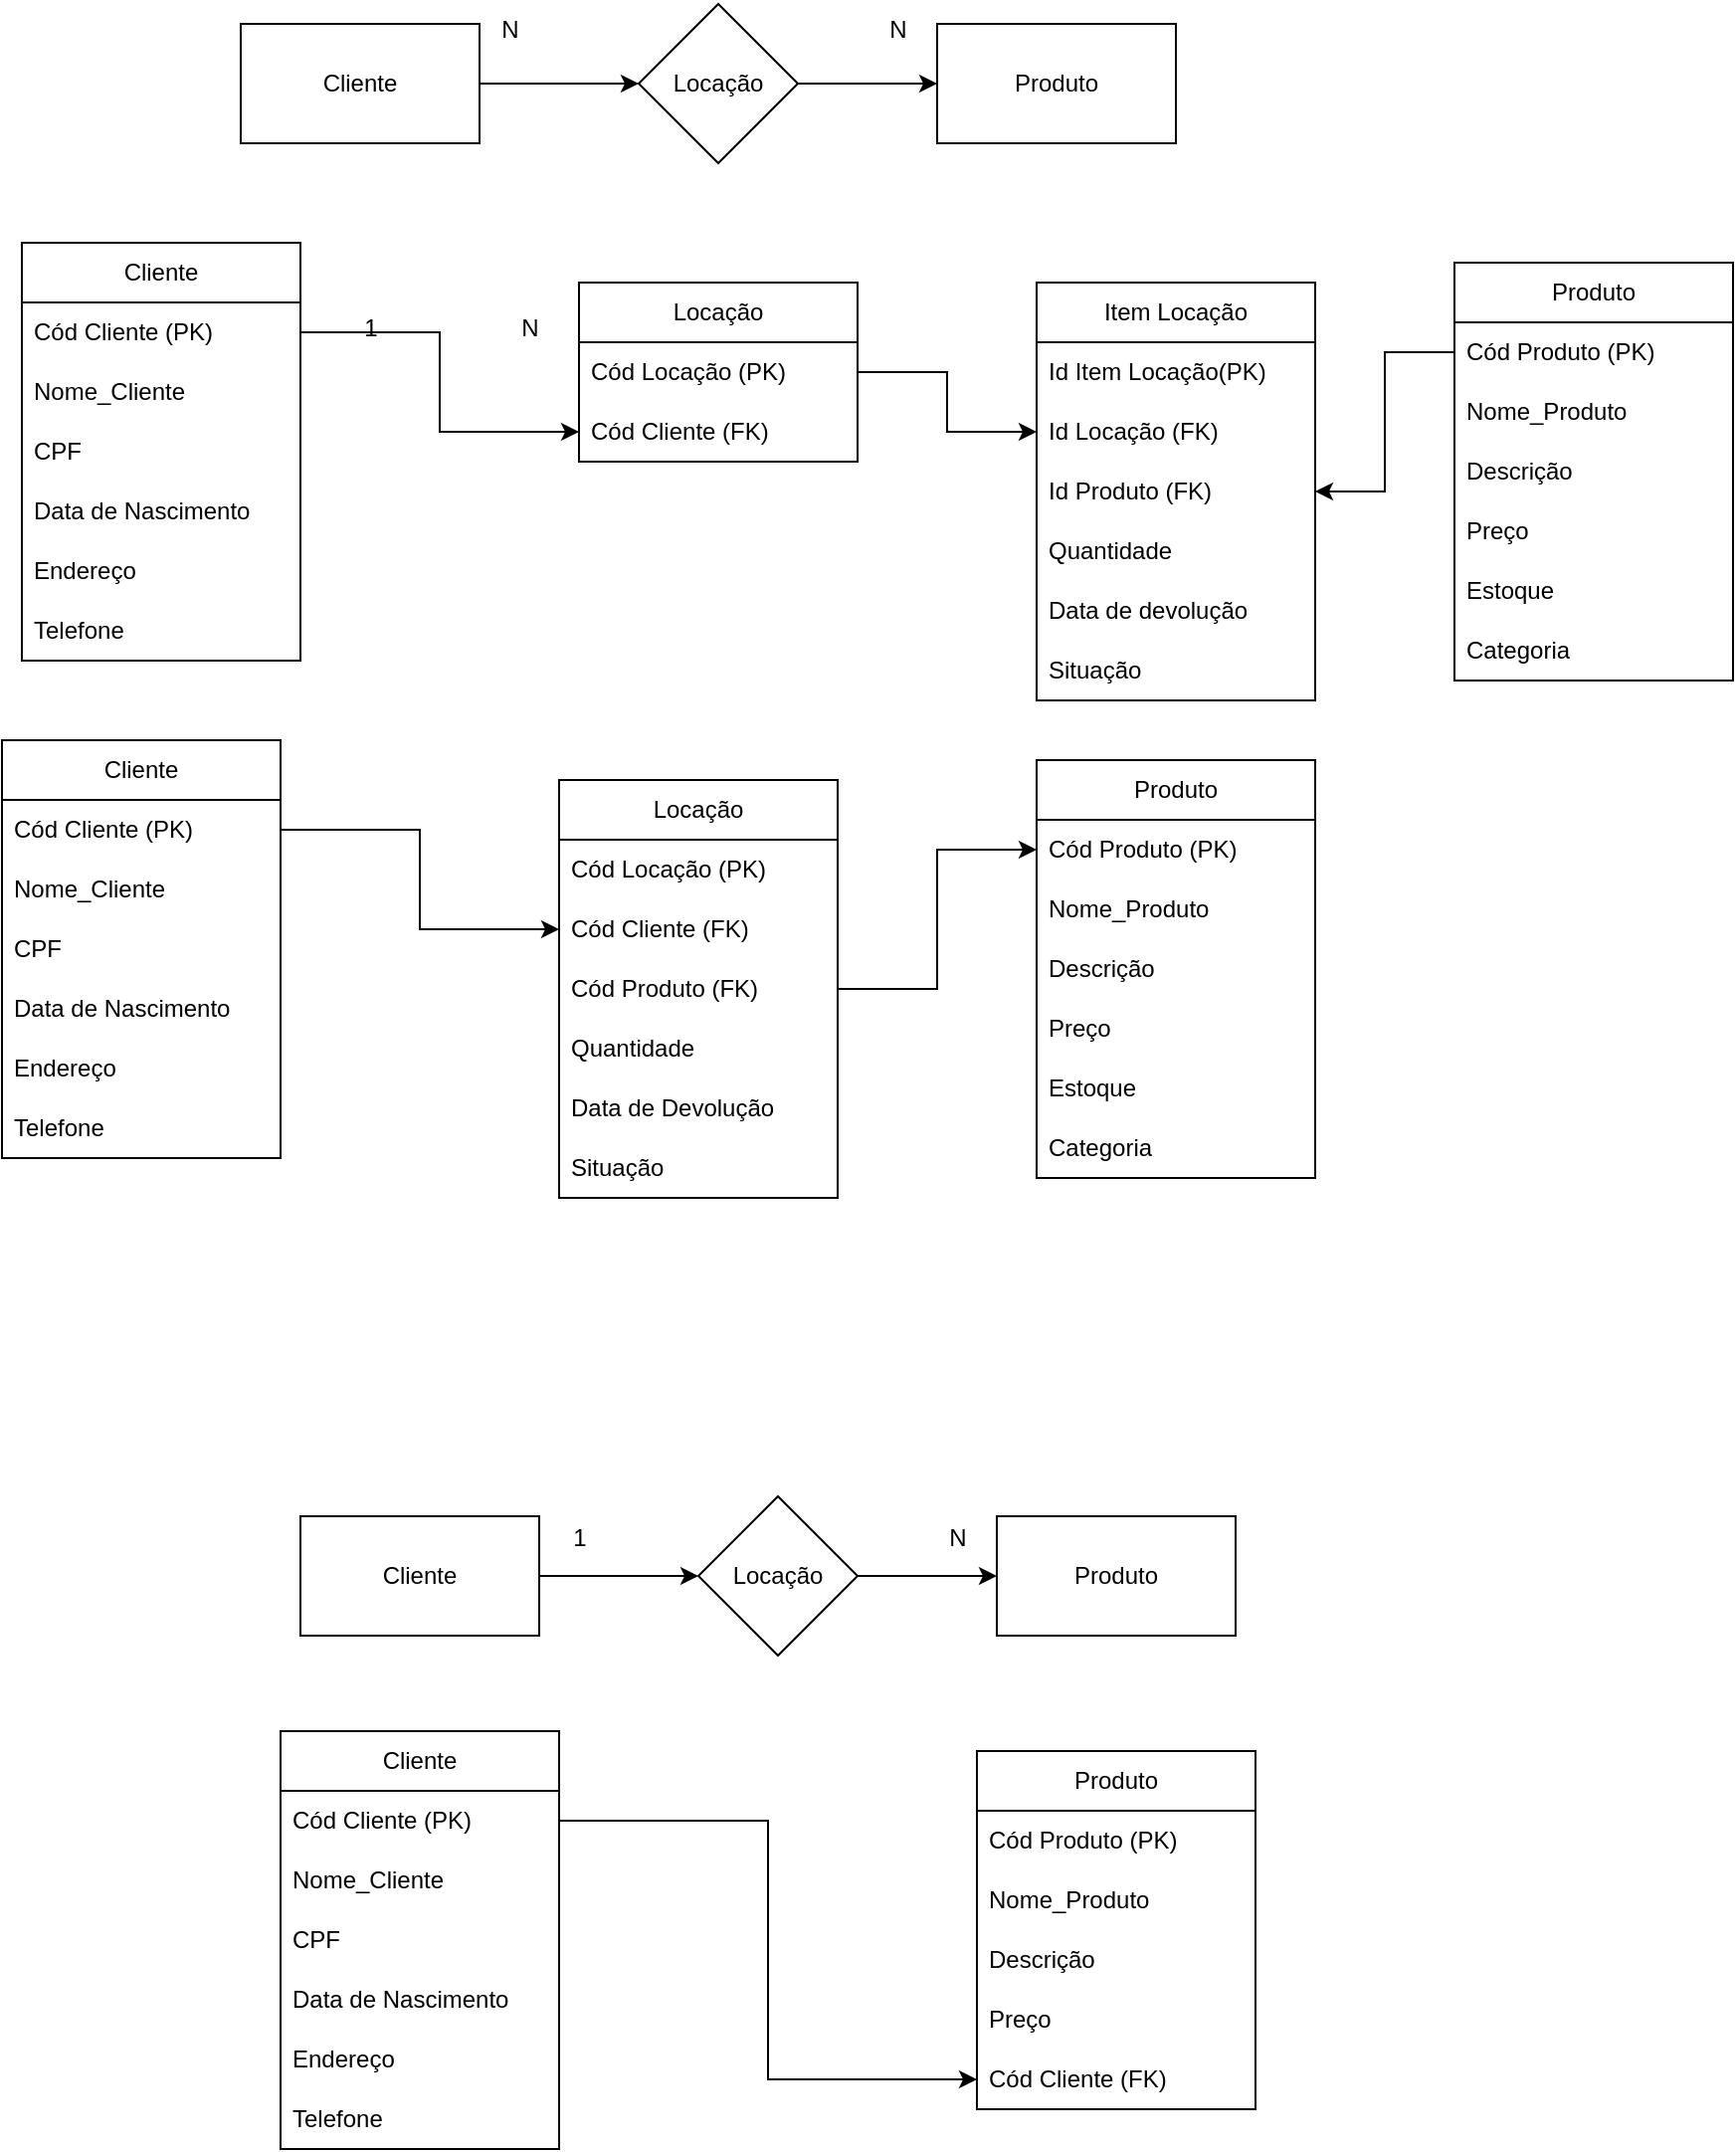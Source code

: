<mxfile version="24.7.2" type="device">
  <diagram name="Página-1" id="bNV1OlTZJNM577GgWJLT">
    <mxGraphModel dx="793" dy="469" grid="1" gridSize="10" guides="1" tooltips="1" connect="1" arrows="1" fold="1" page="1" pageScale="1" pageWidth="827" pageHeight="1169" math="0" shadow="0">
      <root>
        <mxCell id="0" />
        <mxCell id="1" parent="0" />
        <mxCell id="NareZl5ZEbqhRlV7sCr8-4" style="edgeStyle=orthogonalEdgeStyle;rounded=0;orthogonalLoop=1;jettySize=auto;html=1;exitX=1;exitY=0.5;exitDx=0;exitDy=0;entryX=0;entryY=0.5;entryDx=0;entryDy=0;" edge="1" parent="1" source="NareZl5ZEbqhRlV7sCr8-1" target="NareZl5ZEbqhRlV7sCr8-3">
          <mxGeometry relative="1" as="geometry" />
        </mxCell>
        <mxCell id="NareZl5ZEbqhRlV7sCr8-1" value="Cliente" style="rounded=0;whiteSpace=wrap;html=1;" vertex="1" parent="1">
          <mxGeometry x="210" y="150" width="120" height="60" as="geometry" />
        </mxCell>
        <mxCell id="NareZl5ZEbqhRlV7sCr8-2" value="Produto" style="rounded=0;whiteSpace=wrap;html=1;" vertex="1" parent="1">
          <mxGeometry x="560" y="150" width="120" height="60" as="geometry" />
        </mxCell>
        <mxCell id="NareZl5ZEbqhRlV7sCr8-5" style="edgeStyle=orthogonalEdgeStyle;rounded=0;orthogonalLoop=1;jettySize=auto;html=1;exitX=1;exitY=0.5;exitDx=0;exitDy=0;entryX=0;entryY=0.5;entryDx=0;entryDy=0;" edge="1" parent="1" source="NareZl5ZEbqhRlV7sCr8-3" target="NareZl5ZEbqhRlV7sCr8-2">
          <mxGeometry relative="1" as="geometry" />
        </mxCell>
        <mxCell id="NareZl5ZEbqhRlV7sCr8-3" value="Locação" style="rhombus;whiteSpace=wrap;html=1;" vertex="1" parent="1">
          <mxGeometry x="410" y="140" width="80" height="80" as="geometry" />
        </mxCell>
        <mxCell id="NareZl5ZEbqhRlV7sCr8-6" value="N" style="text;html=1;align=center;verticalAlign=middle;resizable=0;points=[];autosize=1;strokeColor=none;fillColor=none;" vertex="1" parent="1">
          <mxGeometry x="525" y="138" width="30" height="30" as="geometry" />
        </mxCell>
        <mxCell id="NareZl5ZEbqhRlV7sCr8-7" value="N" style="text;html=1;align=center;verticalAlign=middle;resizable=0;points=[];autosize=1;strokeColor=none;fillColor=none;" vertex="1" parent="1">
          <mxGeometry x="330" y="138" width="30" height="30" as="geometry" />
        </mxCell>
        <mxCell id="NareZl5ZEbqhRlV7sCr8-8" style="edgeStyle=orthogonalEdgeStyle;rounded=0;orthogonalLoop=1;jettySize=auto;html=1;exitX=1;exitY=0.5;exitDx=0;exitDy=0;entryX=0;entryY=0.5;entryDx=0;entryDy=0;" edge="1" parent="1" source="NareZl5ZEbqhRlV7sCr8-9" target="NareZl5ZEbqhRlV7sCr8-12">
          <mxGeometry relative="1" as="geometry" />
        </mxCell>
        <mxCell id="NareZl5ZEbqhRlV7sCr8-9" value="Cliente" style="rounded=0;whiteSpace=wrap;html=1;" vertex="1" parent="1">
          <mxGeometry x="240" y="900" width="120" height="60" as="geometry" />
        </mxCell>
        <mxCell id="NareZl5ZEbqhRlV7sCr8-10" value="Produto" style="rounded=0;whiteSpace=wrap;html=1;" vertex="1" parent="1">
          <mxGeometry x="590" y="900" width="120" height="60" as="geometry" />
        </mxCell>
        <mxCell id="NareZl5ZEbqhRlV7sCr8-11" style="edgeStyle=orthogonalEdgeStyle;rounded=0;orthogonalLoop=1;jettySize=auto;html=1;exitX=1;exitY=0.5;exitDx=0;exitDy=0;entryX=0;entryY=0.5;entryDx=0;entryDy=0;" edge="1" parent="1" source="NareZl5ZEbqhRlV7sCr8-12" target="NareZl5ZEbqhRlV7sCr8-10">
          <mxGeometry relative="1" as="geometry" />
        </mxCell>
        <mxCell id="NareZl5ZEbqhRlV7sCr8-12" value="Locação" style="rhombus;whiteSpace=wrap;html=1;" vertex="1" parent="1">
          <mxGeometry x="440" y="890" width="80" height="80" as="geometry" />
        </mxCell>
        <mxCell id="NareZl5ZEbqhRlV7sCr8-15" value="1" style="text;html=1;align=center;verticalAlign=middle;resizable=0;points=[];autosize=1;strokeColor=none;fillColor=none;" vertex="1" parent="1">
          <mxGeometry x="365" y="896" width="30" height="30" as="geometry" />
        </mxCell>
        <mxCell id="NareZl5ZEbqhRlV7sCr8-16" value="N" style="text;html=1;align=center;verticalAlign=middle;resizable=0;points=[];autosize=1;strokeColor=none;fillColor=none;" vertex="1" parent="1">
          <mxGeometry x="555" y="896" width="30" height="30" as="geometry" />
        </mxCell>
        <mxCell id="NareZl5ZEbqhRlV7sCr8-17" value="Cliente" style="swimlane;fontStyle=0;childLayout=stackLayout;horizontal=1;startSize=30;horizontalStack=0;resizeParent=1;resizeParentMax=0;resizeLast=0;collapsible=1;marginBottom=0;whiteSpace=wrap;html=1;" vertex="1" parent="1">
          <mxGeometry x="230" y="1008" width="140" height="210" as="geometry" />
        </mxCell>
        <mxCell id="NareZl5ZEbqhRlV7sCr8-18" value="Cód Cliente (PK)" style="text;strokeColor=none;fillColor=none;align=left;verticalAlign=middle;spacingLeft=4;spacingRight=4;overflow=hidden;points=[[0,0.5],[1,0.5]];portConstraint=eastwest;rotatable=0;whiteSpace=wrap;html=1;" vertex="1" parent="NareZl5ZEbqhRlV7sCr8-17">
          <mxGeometry y="30" width="140" height="30" as="geometry" />
        </mxCell>
        <mxCell id="NareZl5ZEbqhRlV7sCr8-19" value="Nome_Cliente" style="text;strokeColor=none;fillColor=none;align=left;verticalAlign=middle;spacingLeft=4;spacingRight=4;overflow=hidden;points=[[0,0.5],[1,0.5]];portConstraint=eastwest;rotatable=0;whiteSpace=wrap;html=1;" vertex="1" parent="NareZl5ZEbqhRlV7sCr8-17">
          <mxGeometry y="60" width="140" height="30" as="geometry" />
        </mxCell>
        <mxCell id="NareZl5ZEbqhRlV7sCr8-20" value="CPF" style="text;strokeColor=none;fillColor=none;align=left;verticalAlign=middle;spacingLeft=4;spacingRight=4;overflow=hidden;points=[[0,0.5],[1,0.5]];portConstraint=eastwest;rotatable=0;whiteSpace=wrap;html=1;" vertex="1" parent="NareZl5ZEbqhRlV7sCr8-17">
          <mxGeometry y="90" width="140" height="30" as="geometry" />
        </mxCell>
        <mxCell id="NareZl5ZEbqhRlV7sCr8-25" value="Data de Nascimento" style="text;strokeColor=none;fillColor=none;align=left;verticalAlign=middle;spacingLeft=4;spacingRight=4;overflow=hidden;points=[[0,0.5],[1,0.5]];portConstraint=eastwest;rotatable=0;whiteSpace=wrap;html=1;" vertex="1" parent="NareZl5ZEbqhRlV7sCr8-17">
          <mxGeometry y="120" width="140" height="30" as="geometry" />
        </mxCell>
        <mxCell id="NareZl5ZEbqhRlV7sCr8-26" value="Endereço" style="text;strokeColor=none;fillColor=none;align=left;verticalAlign=middle;spacingLeft=4;spacingRight=4;overflow=hidden;points=[[0,0.5],[1,0.5]];portConstraint=eastwest;rotatable=0;whiteSpace=wrap;html=1;" vertex="1" parent="NareZl5ZEbqhRlV7sCr8-17">
          <mxGeometry y="150" width="140" height="30" as="geometry" />
        </mxCell>
        <mxCell id="NareZl5ZEbqhRlV7sCr8-27" value="Telefone" style="text;strokeColor=none;fillColor=none;align=left;verticalAlign=middle;spacingLeft=4;spacingRight=4;overflow=hidden;points=[[0,0.5],[1,0.5]];portConstraint=eastwest;rotatable=0;whiteSpace=wrap;html=1;" vertex="1" parent="NareZl5ZEbqhRlV7sCr8-17">
          <mxGeometry y="180" width="140" height="30" as="geometry" />
        </mxCell>
        <mxCell id="NareZl5ZEbqhRlV7sCr8-21" value="Produto" style="swimlane;fontStyle=0;childLayout=stackLayout;horizontal=1;startSize=30;horizontalStack=0;resizeParent=1;resizeParentMax=0;resizeLast=0;collapsible=1;marginBottom=0;whiteSpace=wrap;html=1;" vertex="1" parent="1">
          <mxGeometry x="580" y="1018" width="140" height="180" as="geometry" />
        </mxCell>
        <mxCell id="NareZl5ZEbqhRlV7sCr8-22" value="Cód Produto (PK)" style="text;strokeColor=none;fillColor=none;align=left;verticalAlign=middle;spacingLeft=4;spacingRight=4;overflow=hidden;points=[[0,0.5],[1,0.5]];portConstraint=eastwest;rotatable=0;whiteSpace=wrap;html=1;" vertex="1" parent="NareZl5ZEbqhRlV7sCr8-21">
          <mxGeometry y="30" width="140" height="30" as="geometry" />
        </mxCell>
        <mxCell id="NareZl5ZEbqhRlV7sCr8-23" value="Nome_Produto" style="text;strokeColor=none;fillColor=none;align=left;verticalAlign=middle;spacingLeft=4;spacingRight=4;overflow=hidden;points=[[0,0.5],[1,0.5]];portConstraint=eastwest;rotatable=0;whiteSpace=wrap;html=1;" vertex="1" parent="NareZl5ZEbqhRlV7sCr8-21">
          <mxGeometry y="60" width="140" height="30" as="geometry" />
        </mxCell>
        <mxCell id="NareZl5ZEbqhRlV7sCr8-24" value="Descrição" style="text;strokeColor=none;fillColor=none;align=left;verticalAlign=middle;spacingLeft=4;spacingRight=4;overflow=hidden;points=[[0,0.5],[1,0.5]];portConstraint=eastwest;rotatable=0;whiteSpace=wrap;html=1;" vertex="1" parent="NareZl5ZEbqhRlV7sCr8-21">
          <mxGeometry y="90" width="140" height="30" as="geometry" />
        </mxCell>
        <mxCell id="NareZl5ZEbqhRlV7sCr8-28" value="Preço" style="text;strokeColor=none;fillColor=none;align=left;verticalAlign=middle;spacingLeft=4;spacingRight=4;overflow=hidden;points=[[0,0.5],[1,0.5]];portConstraint=eastwest;rotatable=0;whiteSpace=wrap;html=1;" vertex="1" parent="NareZl5ZEbqhRlV7sCr8-21">
          <mxGeometry y="120" width="140" height="30" as="geometry" />
        </mxCell>
        <mxCell id="NareZl5ZEbqhRlV7sCr8-34" value="Cód Cliente (FK)" style="text;strokeColor=none;fillColor=none;align=left;verticalAlign=middle;spacingLeft=4;spacingRight=4;overflow=hidden;points=[[0,0.5],[1,0.5]];portConstraint=eastwest;rotatable=0;whiteSpace=wrap;html=1;" vertex="1" parent="NareZl5ZEbqhRlV7sCr8-21">
          <mxGeometry y="150" width="140" height="30" as="geometry" />
        </mxCell>
        <mxCell id="NareZl5ZEbqhRlV7sCr8-35" style="edgeStyle=orthogonalEdgeStyle;rounded=0;orthogonalLoop=1;jettySize=auto;html=1;exitX=1;exitY=0.5;exitDx=0;exitDy=0;entryX=0;entryY=0.5;entryDx=0;entryDy=0;" edge="1" parent="1" source="NareZl5ZEbqhRlV7sCr8-18" target="NareZl5ZEbqhRlV7sCr8-34">
          <mxGeometry relative="1" as="geometry" />
        </mxCell>
        <mxCell id="NareZl5ZEbqhRlV7sCr8-36" value="Cliente" style="swimlane;fontStyle=0;childLayout=stackLayout;horizontal=1;startSize=30;horizontalStack=0;resizeParent=1;resizeParentMax=0;resizeLast=0;collapsible=1;marginBottom=0;whiteSpace=wrap;html=1;" vertex="1" parent="1">
          <mxGeometry x="100" y="260" width="140" height="210" as="geometry" />
        </mxCell>
        <mxCell id="NareZl5ZEbqhRlV7sCr8-37" value="Cód Cliente (PK)" style="text;strokeColor=none;fillColor=none;align=left;verticalAlign=middle;spacingLeft=4;spacingRight=4;overflow=hidden;points=[[0,0.5],[1,0.5]];portConstraint=eastwest;rotatable=0;whiteSpace=wrap;html=1;" vertex="1" parent="NareZl5ZEbqhRlV7sCr8-36">
          <mxGeometry y="30" width="140" height="30" as="geometry" />
        </mxCell>
        <mxCell id="NareZl5ZEbqhRlV7sCr8-38" value="Nome_Cliente" style="text;strokeColor=none;fillColor=none;align=left;verticalAlign=middle;spacingLeft=4;spacingRight=4;overflow=hidden;points=[[0,0.5],[1,0.5]];portConstraint=eastwest;rotatable=0;whiteSpace=wrap;html=1;" vertex="1" parent="NareZl5ZEbqhRlV7sCr8-36">
          <mxGeometry y="60" width="140" height="30" as="geometry" />
        </mxCell>
        <mxCell id="NareZl5ZEbqhRlV7sCr8-39" value="CPF" style="text;strokeColor=none;fillColor=none;align=left;verticalAlign=middle;spacingLeft=4;spacingRight=4;overflow=hidden;points=[[0,0.5],[1,0.5]];portConstraint=eastwest;rotatable=0;whiteSpace=wrap;html=1;" vertex="1" parent="NareZl5ZEbqhRlV7sCr8-36">
          <mxGeometry y="90" width="140" height="30" as="geometry" />
        </mxCell>
        <mxCell id="NareZl5ZEbqhRlV7sCr8-40" value="Data de Nascimento" style="text;strokeColor=none;fillColor=none;align=left;verticalAlign=middle;spacingLeft=4;spacingRight=4;overflow=hidden;points=[[0,0.5],[1,0.5]];portConstraint=eastwest;rotatable=0;whiteSpace=wrap;html=1;" vertex="1" parent="NareZl5ZEbqhRlV7sCr8-36">
          <mxGeometry y="120" width="140" height="30" as="geometry" />
        </mxCell>
        <mxCell id="NareZl5ZEbqhRlV7sCr8-41" value="Endereço" style="text;strokeColor=none;fillColor=none;align=left;verticalAlign=middle;spacingLeft=4;spacingRight=4;overflow=hidden;points=[[0,0.5],[1,0.5]];portConstraint=eastwest;rotatable=0;whiteSpace=wrap;html=1;" vertex="1" parent="NareZl5ZEbqhRlV7sCr8-36">
          <mxGeometry y="150" width="140" height="30" as="geometry" />
        </mxCell>
        <mxCell id="NareZl5ZEbqhRlV7sCr8-42" value="Telefone" style="text;strokeColor=none;fillColor=none;align=left;verticalAlign=middle;spacingLeft=4;spacingRight=4;overflow=hidden;points=[[0,0.5],[1,0.5]];portConstraint=eastwest;rotatable=0;whiteSpace=wrap;html=1;" vertex="1" parent="NareZl5ZEbqhRlV7sCr8-36">
          <mxGeometry y="180" width="140" height="30" as="geometry" />
        </mxCell>
        <mxCell id="NareZl5ZEbqhRlV7sCr8-43" value="Produto" style="swimlane;fontStyle=0;childLayout=stackLayout;horizontal=1;startSize=30;horizontalStack=0;resizeParent=1;resizeParentMax=0;resizeLast=0;collapsible=1;marginBottom=0;whiteSpace=wrap;html=1;" vertex="1" parent="1">
          <mxGeometry x="820" y="270" width="140" height="210" as="geometry" />
        </mxCell>
        <mxCell id="NareZl5ZEbqhRlV7sCr8-44" value="Cód Produto (PK)" style="text;strokeColor=none;fillColor=none;align=left;verticalAlign=middle;spacingLeft=4;spacingRight=4;overflow=hidden;points=[[0,0.5],[1,0.5]];portConstraint=eastwest;rotatable=0;whiteSpace=wrap;html=1;" vertex="1" parent="NareZl5ZEbqhRlV7sCr8-43">
          <mxGeometry y="30" width="140" height="30" as="geometry" />
        </mxCell>
        <mxCell id="NareZl5ZEbqhRlV7sCr8-45" value="Nome_Produto" style="text;strokeColor=none;fillColor=none;align=left;verticalAlign=middle;spacingLeft=4;spacingRight=4;overflow=hidden;points=[[0,0.5],[1,0.5]];portConstraint=eastwest;rotatable=0;whiteSpace=wrap;html=1;" vertex="1" parent="NareZl5ZEbqhRlV7sCr8-43">
          <mxGeometry y="60" width="140" height="30" as="geometry" />
        </mxCell>
        <mxCell id="NareZl5ZEbqhRlV7sCr8-46" value="Descrição" style="text;strokeColor=none;fillColor=none;align=left;verticalAlign=middle;spacingLeft=4;spacingRight=4;overflow=hidden;points=[[0,0.5],[1,0.5]];portConstraint=eastwest;rotatable=0;whiteSpace=wrap;html=1;" vertex="1" parent="NareZl5ZEbqhRlV7sCr8-43">
          <mxGeometry y="90" width="140" height="30" as="geometry" />
        </mxCell>
        <mxCell id="NareZl5ZEbqhRlV7sCr8-47" value="Preço" style="text;strokeColor=none;fillColor=none;align=left;verticalAlign=middle;spacingLeft=4;spacingRight=4;overflow=hidden;points=[[0,0.5],[1,0.5]];portConstraint=eastwest;rotatable=0;whiteSpace=wrap;html=1;" vertex="1" parent="NareZl5ZEbqhRlV7sCr8-43">
          <mxGeometry y="120" width="140" height="30" as="geometry" />
        </mxCell>
        <mxCell id="NareZl5ZEbqhRlV7sCr8-50" value="Estoque" style="text;strokeColor=none;fillColor=none;align=left;verticalAlign=middle;spacingLeft=4;spacingRight=4;overflow=hidden;points=[[0,0.5],[1,0.5]];portConstraint=eastwest;rotatable=0;whiteSpace=wrap;html=1;" vertex="1" parent="NareZl5ZEbqhRlV7sCr8-43">
          <mxGeometry y="150" width="140" height="30" as="geometry" />
        </mxCell>
        <mxCell id="NareZl5ZEbqhRlV7sCr8-51" value="Categoria" style="text;strokeColor=none;fillColor=none;align=left;verticalAlign=middle;spacingLeft=4;spacingRight=4;overflow=hidden;points=[[0,0.5],[1,0.5]];portConstraint=eastwest;rotatable=0;whiteSpace=wrap;html=1;" vertex="1" parent="NareZl5ZEbqhRlV7sCr8-43">
          <mxGeometry y="180" width="140" height="30" as="geometry" />
        </mxCell>
        <mxCell id="NareZl5ZEbqhRlV7sCr8-52" value="Locação" style="swimlane;fontStyle=0;childLayout=stackLayout;horizontal=1;startSize=30;horizontalStack=0;resizeParent=1;resizeParentMax=0;resizeLast=0;collapsible=1;marginBottom=0;whiteSpace=wrap;html=1;" vertex="1" parent="1">
          <mxGeometry x="380" y="280" width="140" height="90" as="geometry" />
        </mxCell>
        <mxCell id="NareZl5ZEbqhRlV7sCr8-53" value="Cód Locação (PK)" style="text;strokeColor=none;fillColor=none;align=left;verticalAlign=middle;spacingLeft=4;spacingRight=4;overflow=hidden;points=[[0,0.5],[1,0.5]];portConstraint=eastwest;rotatable=0;whiteSpace=wrap;html=1;" vertex="1" parent="NareZl5ZEbqhRlV7sCr8-52">
          <mxGeometry y="30" width="140" height="30" as="geometry" />
        </mxCell>
        <mxCell id="NareZl5ZEbqhRlV7sCr8-55" value="Cód Cliente (FK)" style="text;strokeColor=none;fillColor=none;align=left;verticalAlign=middle;spacingLeft=4;spacingRight=4;overflow=hidden;points=[[0,0.5],[1,0.5]];portConstraint=eastwest;rotatable=0;whiteSpace=wrap;html=1;" vertex="1" parent="NareZl5ZEbqhRlV7sCr8-52">
          <mxGeometry y="60" width="140" height="30" as="geometry" />
        </mxCell>
        <mxCell id="NareZl5ZEbqhRlV7sCr8-56" value="N" style="text;html=1;align=center;verticalAlign=middle;resizable=0;points=[];autosize=1;strokeColor=none;fillColor=none;" vertex="1" parent="1">
          <mxGeometry x="340" y="288" width="30" height="30" as="geometry" />
        </mxCell>
        <mxCell id="NareZl5ZEbqhRlV7sCr8-57" value="1" style="text;html=1;align=center;verticalAlign=middle;resizable=0;points=[];autosize=1;strokeColor=none;fillColor=none;" vertex="1" parent="1">
          <mxGeometry x="260" y="288" width="30" height="30" as="geometry" />
        </mxCell>
        <mxCell id="NareZl5ZEbqhRlV7sCr8-66" value="Item Locação" style="swimlane;fontStyle=0;childLayout=stackLayout;horizontal=1;startSize=30;horizontalStack=0;resizeParent=1;resizeParentMax=0;resizeLast=0;collapsible=1;marginBottom=0;whiteSpace=wrap;html=1;" vertex="1" parent="1">
          <mxGeometry x="610" y="280" width="140" height="210" as="geometry" />
        </mxCell>
        <mxCell id="NareZl5ZEbqhRlV7sCr8-67" value="Id Item Locação(PK)" style="text;strokeColor=none;fillColor=none;align=left;verticalAlign=middle;spacingLeft=4;spacingRight=4;overflow=hidden;points=[[0,0.5],[1,0.5]];portConstraint=eastwest;rotatable=0;whiteSpace=wrap;html=1;" vertex="1" parent="NareZl5ZEbqhRlV7sCr8-66">
          <mxGeometry y="30" width="140" height="30" as="geometry" />
        </mxCell>
        <mxCell id="NareZl5ZEbqhRlV7sCr8-68" value="Id Locação (FK)" style="text;strokeColor=none;fillColor=none;align=left;verticalAlign=middle;spacingLeft=4;spacingRight=4;overflow=hidden;points=[[0,0.5],[1,0.5]];portConstraint=eastwest;rotatable=0;whiteSpace=wrap;html=1;" vertex="1" parent="NareZl5ZEbqhRlV7sCr8-66">
          <mxGeometry y="60" width="140" height="30" as="geometry" />
        </mxCell>
        <mxCell id="NareZl5ZEbqhRlV7sCr8-69" value="Id Produto (FK)" style="text;strokeColor=none;fillColor=none;align=left;verticalAlign=middle;spacingLeft=4;spacingRight=4;overflow=hidden;points=[[0,0.5],[1,0.5]];portConstraint=eastwest;rotatable=0;whiteSpace=wrap;html=1;" vertex="1" parent="NareZl5ZEbqhRlV7sCr8-66">
          <mxGeometry y="90" width="140" height="30" as="geometry" />
        </mxCell>
        <mxCell id="NareZl5ZEbqhRlV7sCr8-70" value="Quantidade" style="text;strokeColor=none;fillColor=none;align=left;verticalAlign=middle;spacingLeft=4;spacingRight=4;overflow=hidden;points=[[0,0.5],[1,0.5]];portConstraint=eastwest;rotatable=0;whiteSpace=wrap;html=1;" vertex="1" parent="NareZl5ZEbqhRlV7sCr8-66">
          <mxGeometry y="120" width="140" height="30" as="geometry" />
        </mxCell>
        <mxCell id="NareZl5ZEbqhRlV7sCr8-71" value="Data de devolução" style="text;strokeColor=none;fillColor=none;align=left;verticalAlign=middle;spacingLeft=4;spacingRight=4;overflow=hidden;points=[[0,0.5],[1,0.5]];portConstraint=eastwest;rotatable=0;whiteSpace=wrap;html=1;" vertex="1" parent="NareZl5ZEbqhRlV7sCr8-66">
          <mxGeometry y="150" width="140" height="30" as="geometry" />
        </mxCell>
        <mxCell id="NareZl5ZEbqhRlV7sCr8-75" value="Situação" style="text;strokeColor=none;fillColor=none;align=left;verticalAlign=middle;spacingLeft=4;spacingRight=4;overflow=hidden;points=[[0,0.5],[1,0.5]];portConstraint=eastwest;rotatable=0;whiteSpace=wrap;html=1;" vertex="1" parent="NareZl5ZEbqhRlV7sCr8-66">
          <mxGeometry y="180" width="140" height="30" as="geometry" />
        </mxCell>
        <mxCell id="NareZl5ZEbqhRlV7sCr8-72" style="edgeStyle=orthogonalEdgeStyle;rounded=0;orthogonalLoop=1;jettySize=auto;html=1;exitX=0;exitY=0.5;exitDx=0;exitDy=0;" edge="1" parent="1" source="NareZl5ZEbqhRlV7sCr8-44" target="NareZl5ZEbqhRlV7sCr8-69">
          <mxGeometry relative="1" as="geometry" />
        </mxCell>
        <mxCell id="NareZl5ZEbqhRlV7sCr8-73" style="edgeStyle=orthogonalEdgeStyle;rounded=0;orthogonalLoop=1;jettySize=auto;html=1;exitX=1;exitY=0.5;exitDx=0;exitDy=0;" edge="1" parent="1" source="NareZl5ZEbqhRlV7sCr8-53" target="NareZl5ZEbqhRlV7sCr8-68">
          <mxGeometry relative="1" as="geometry" />
        </mxCell>
        <mxCell id="NareZl5ZEbqhRlV7sCr8-74" style="edgeStyle=orthogonalEdgeStyle;rounded=0;orthogonalLoop=1;jettySize=auto;html=1;exitX=1;exitY=0.5;exitDx=0;exitDy=0;entryX=0;entryY=0.5;entryDx=0;entryDy=0;" edge="1" parent="1" source="NareZl5ZEbqhRlV7sCr8-37" target="NareZl5ZEbqhRlV7sCr8-55">
          <mxGeometry relative="1" as="geometry" />
        </mxCell>
        <mxCell id="NareZl5ZEbqhRlV7sCr8-76" value="Cliente" style="swimlane;fontStyle=0;childLayout=stackLayout;horizontal=1;startSize=30;horizontalStack=0;resizeParent=1;resizeParentMax=0;resizeLast=0;collapsible=1;marginBottom=0;whiteSpace=wrap;html=1;" vertex="1" parent="1">
          <mxGeometry x="90" y="510" width="140" height="210" as="geometry" />
        </mxCell>
        <mxCell id="NareZl5ZEbqhRlV7sCr8-77" value="Cód Cliente (PK)" style="text;strokeColor=none;fillColor=none;align=left;verticalAlign=middle;spacingLeft=4;spacingRight=4;overflow=hidden;points=[[0,0.5],[1,0.5]];portConstraint=eastwest;rotatable=0;whiteSpace=wrap;html=1;" vertex="1" parent="NareZl5ZEbqhRlV7sCr8-76">
          <mxGeometry y="30" width="140" height="30" as="geometry" />
        </mxCell>
        <mxCell id="NareZl5ZEbqhRlV7sCr8-78" value="Nome_Cliente" style="text;strokeColor=none;fillColor=none;align=left;verticalAlign=middle;spacingLeft=4;spacingRight=4;overflow=hidden;points=[[0,0.5],[1,0.5]];portConstraint=eastwest;rotatable=0;whiteSpace=wrap;html=1;" vertex="1" parent="NareZl5ZEbqhRlV7sCr8-76">
          <mxGeometry y="60" width="140" height="30" as="geometry" />
        </mxCell>
        <mxCell id="NareZl5ZEbqhRlV7sCr8-79" value="CPF" style="text;strokeColor=none;fillColor=none;align=left;verticalAlign=middle;spacingLeft=4;spacingRight=4;overflow=hidden;points=[[0,0.5],[1,0.5]];portConstraint=eastwest;rotatable=0;whiteSpace=wrap;html=1;" vertex="1" parent="NareZl5ZEbqhRlV7sCr8-76">
          <mxGeometry y="90" width="140" height="30" as="geometry" />
        </mxCell>
        <mxCell id="NareZl5ZEbqhRlV7sCr8-80" value="Data de Nascimento" style="text;strokeColor=none;fillColor=none;align=left;verticalAlign=middle;spacingLeft=4;spacingRight=4;overflow=hidden;points=[[0,0.5],[1,0.5]];portConstraint=eastwest;rotatable=0;whiteSpace=wrap;html=1;" vertex="1" parent="NareZl5ZEbqhRlV7sCr8-76">
          <mxGeometry y="120" width="140" height="30" as="geometry" />
        </mxCell>
        <mxCell id="NareZl5ZEbqhRlV7sCr8-81" value="Endereço" style="text;strokeColor=none;fillColor=none;align=left;verticalAlign=middle;spacingLeft=4;spacingRight=4;overflow=hidden;points=[[0,0.5],[1,0.5]];portConstraint=eastwest;rotatable=0;whiteSpace=wrap;html=1;" vertex="1" parent="NareZl5ZEbqhRlV7sCr8-76">
          <mxGeometry y="150" width="140" height="30" as="geometry" />
        </mxCell>
        <mxCell id="NareZl5ZEbqhRlV7sCr8-82" value="Telefone" style="text;strokeColor=none;fillColor=none;align=left;verticalAlign=middle;spacingLeft=4;spacingRight=4;overflow=hidden;points=[[0,0.5],[1,0.5]];portConstraint=eastwest;rotatable=0;whiteSpace=wrap;html=1;" vertex="1" parent="NareZl5ZEbqhRlV7sCr8-76">
          <mxGeometry y="180" width="140" height="30" as="geometry" />
        </mxCell>
        <mxCell id="NareZl5ZEbqhRlV7sCr8-83" value="Produto" style="swimlane;fontStyle=0;childLayout=stackLayout;horizontal=1;startSize=30;horizontalStack=0;resizeParent=1;resizeParentMax=0;resizeLast=0;collapsible=1;marginBottom=0;whiteSpace=wrap;html=1;" vertex="1" parent="1">
          <mxGeometry x="610" y="520" width="140" height="210" as="geometry" />
        </mxCell>
        <mxCell id="NareZl5ZEbqhRlV7sCr8-84" value="Cód Produto (PK)" style="text;strokeColor=none;fillColor=none;align=left;verticalAlign=middle;spacingLeft=4;spacingRight=4;overflow=hidden;points=[[0,0.5],[1,0.5]];portConstraint=eastwest;rotatable=0;whiteSpace=wrap;html=1;" vertex="1" parent="NareZl5ZEbqhRlV7sCr8-83">
          <mxGeometry y="30" width="140" height="30" as="geometry" />
        </mxCell>
        <mxCell id="NareZl5ZEbqhRlV7sCr8-85" value="Nome_Produto" style="text;strokeColor=none;fillColor=none;align=left;verticalAlign=middle;spacingLeft=4;spacingRight=4;overflow=hidden;points=[[0,0.5],[1,0.5]];portConstraint=eastwest;rotatable=0;whiteSpace=wrap;html=1;" vertex="1" parent="NareZl5ZEbqhRlV7sCr8-83">
          <mxGeometry y="60" width="140" height="30" as="geometry" />
        </mxCell>
        <mxCell id="NareZl5ZEbqhRlV7sCr8-86" value="Descrição" style="text;strokeColor=none;fillColor=none;align=left;verticalAlign=middle;spacingLeft=4;spacingRight=4;overflow=hidden;points=[[0,0.5],[1,0.5]];portConstraint=eastwest;rotatable=0;whiteSpace=wrap;html=1;" vertex="1" parent="NareZl5ZEbqhRlV7sCr8-83">
          <mxGeometry y="90" width="140" height="30" as="geometry" />
        </mxCell>
        <mxCell id="NareZl5ZEbqhRlV7sCr8-87" value="Preço" style="text;strokeColor=none;fillColor=none;align=left;verticalAlign=middle;spacingLeft=4;spacingRight=4;overflow=hidden;points=[[0,0.5],[1,0.5]];portConstraint=eastwest;rotatable=0;whiteSpace=wrap;html=1;" vertex="1" parent="NareZl5ZEbqhRlV7sCr8-83">
          <mxGeometry y="120" width="140" height="30" as="geometry" />
        </mxCell>
        <mxCell id="NareZl5ZEbqhRlV7sCr8-88" value="Estoque" style="text;strokeColor=none;fillColor=none;align=left;verticalAlign=middle;spacingLeft=4;spacingRight=4;overflow=hidden;points=[[0,0.5],[1,0.5]];portConstraint=eastwest;rotatable=0;whiteSpace=wrap;html=1;" vertex="1" parent="NareZl5ZEbqhRlV7sCr8-83">
          <mxGeometry y="150" width="140" height="30" as="geometry" />
        </mxCell>
        <mxCell id="NareZl5ZEbqhRlV7sCr8-89" value="Categoria" style="text;strokeColor=none;fillColor=none;align=left;verticalAlign=middle;spacingLeft=4;spacingRight=4;overflow=hidden;points=[[0,0.5],[1,0.5]];portConstraint=eastwest;rotatable=0;whiteSpace=wrap;html=1;" vertex="1" parent="NareZl5ZEbqhRlV7sCr8-83">
          <mxGeometry y="180" width="140" height="30" as="geometry" />
        </mxCell>
        <mxCell id="NareZl5ZEbqhRlV7sCr8-90" value="Locação" style="swimlane;fontStyle=0;childLayout=stackLayout;horizontal=1;startSize=30;horizontalStack=0;resizeParent=1;resizeParentMax=0;resizeLast=0;collapsible=1;marginBottom=0;whiteSpace=wrap;html=1;" vertex="1" parent="1">
          <mxGeometry x="370" y="530" width="140" height="210" as="geometry" />
        </mxCell>
        <mxCell id="NareZl5ZEbqhRlV7sCr8-91" value="Cód Locação (PK)" style="text;strokeColor=none;fillColor=none;align=left;verticalAlign=middle;spacingLeft=4;spacingRight=4;overflow=hidden;points=[[0,0.5],[1,0.5]];portConstraint=eastwest;rotatable=0;whiteSpace=wrap;html=1;" vertex="1" parent="NareZl5ZEbqhRlV7sCr8-90">
          <mxGeometry y="30" width="140" height="30" as="geometry" />
        </mxCell>
        <mxCell id="NareZl5ZEbqhRlV7sCr8-92" value="Cód Cliente (FK)" style="text;strokeColor=none;fillColor=none;align=left;verticalAlign=middle;spacingLeft=4;spacingRight=4;overflow=hidden;points=[[0,0.5],[1,0.5]];portConstraint=eastwest;rotatable=0;whiteSpace=wrap;html=1;" vertex="1" parent="NareZl5ZEbqhRlV7sCr8-90">
          <mxGeometry y="60" width="140" height="30" as="geometry" />
        </mxCell>
        <mxCell id="NareZl5ZEbqhRlV7sCr8-105" value="Cód Produto (FK)" style="text;strokeColor=none;fillColor=none;align=left;verticalAlign=middle;spacingLeft=4;spacingRight=4;overflow=hidden;points=[[0,0.5],[1,0.5]];portConstraint=eastwest;rotatable=0;whiteSpace=wrap;html=1;" vertex="1" parent="NareZl5ZEbqhRlV7sCr8-90">
          <mxGeometry y="90" width="140" height="30" as="geometry" />
        </mxCell>
        <mxCell id="NareZl5ZEbqhRlV7sCr8-106" value="Quantidade" style="text;strokeColor=none;fillColor=none;align=left;verticalAlign=middle;spacingLeft=4;spacingRight=4;overflow=hidden;points=[[0,0.5],[1,0.5]];portConstraint=eastwest;rotatable=0;whiteSpace=wrap;html=1;" vertex="1" parent="NareZl5ZEbqhRlV7sCr8-90">
          <mxGeometry y="120" width="140" height="30" as="geometry" />
        </mxCell>
        <mxCell id="NareZl5ZEbqhRlV7sCr8-107" value="Data de Devolução" style="text;strokeColor=none;fillColor=none;align=left;verticalAlign=middle;spacingLeft=4;spacingRight=4;overflow=hidden;points=[[0,0.5],[1,0.5]];portConstraint=eastwest;rotatable=0;whiteSpace=wrap;html=1;" vertex="1" parent="NareZl5ZEbqhRlV7sCr8-90">
          <mxGeometry y="150" width="140" height="30" as="geometry" />
        </mxCell>
        <mxCell id="NareZl5ZEbqhRlV7sCr8-108" value="Situação" style="text;strokeColor=none;fillColor=none;align=left;verticalAlign=middle;spacingLeft=4;spacingRight=4;overflow=hidden;points=[[0,0.5],[1,0.5]];portConstraint=eastwest;rotatable=0;whiteSpace=wrap;html=1;" vertex="1" parent="NareZl5ZEbqhRlV7sCr8-90">
          <mxGeometry y="180" width="140" height="30" as="geometry" />
        </mxCell>
        <mxCell id="NareZl5ZEbqhRlV7sCr8-104" style="edgeStyle=orthogonalEdgeStyle;rounded=0;orthogonalLoop=1;jettySize=auto;html=1;exitX=1;exitY=0.5;exitDx=0;exitDy=0;entryX=0;entryY=0.5;entryDx=0;entryDy=0;" edge="1" parent="1" source="NareZl5ZEbqhRlV7sCr8-77" target="NareZl5ZEbqhRlV7sCr8-92">
          <mxGeometry relative="1" as="geometry" />
        </mxCell>
        <mxCell id="NareZl5ZEbqhRlV7sCr8-109" style="edgeStyle=orthogonalEdgeStyle;rounded=0;orthogonalLoop=1;jettySize=auto;html=1;exitX=1;exitY=0.5;exitDx=0;exitDy=0;" edge="1" parent="1" source="NareZl5ZEbqhRlV7sCr8-105" target="NareZl5ZEbqhRlV7sCr8-84">
          <mxGeometry relative="1" as="geometry" />
        </mxCell>
      </root>
    </mxGraphModel>
  </diagram>
</mxfile>

